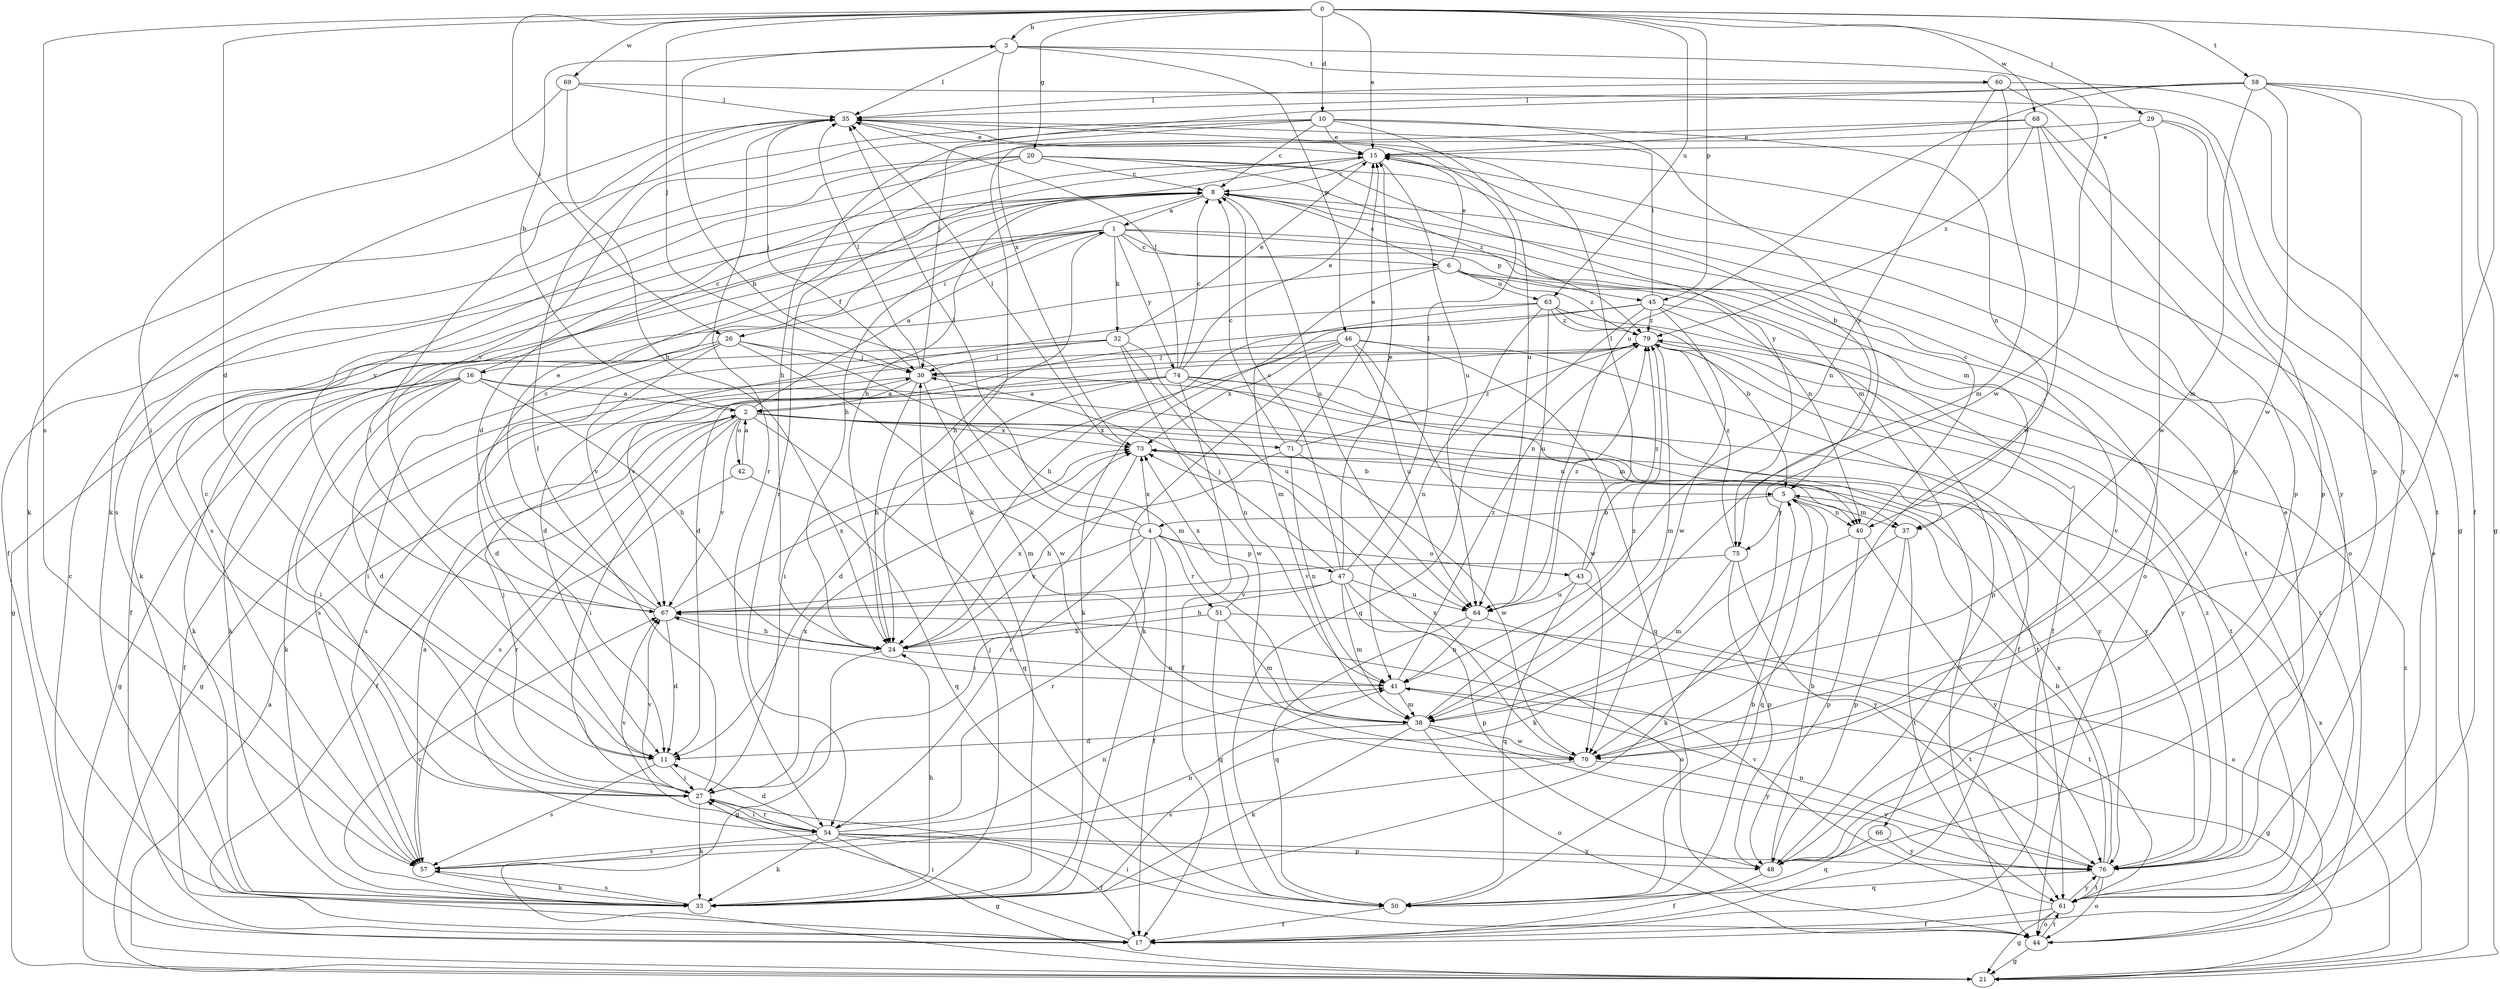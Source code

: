 strict digraph  {
0;
1;
2;
3;
4;
5;
6;
8;
10;
11;
15;
16;
17;
20;
21;
24;
26;
27;
29;
30;
32;
33;
35;
37;
38;
40;
41;
42;
43;
44;
45;
46;
47;
48;
50;
51;
54;
57;
58;
60;
61;
63;
64;
66;
67;
68;
69;
70;
71;
73;
74;
75;
76;
79;
0 -> 3  [label=b];
0 -> 10  [label=d];
0 -> 11  [label=d];
0 -> 15  [label=e];
0 -> 20  [label=g];
0 -> 26  [label=i];
0 -> 29  [label=j];
0 -> 30  [label=j];
0 -> 45  [label=p];
0 -> 57  [label=s];
0 -> 58  [label=t];
0 -> 63  [label=u];
0 -> 68  [label=w];
0 -> 69  [label=w];
0 -> 70  [label=w];
1 -> 6  [label=c];
1 -> 16  [label=f];
1 -> 21  [label=g];
1 -> 24  [label=h];
1 -> 26  [label=i];
1 -> 32  [label=k];
1 -> 33  [label=k];
1 -> 37  [label=m];
1 -> 45  [label=p];
1 -> 66  [label=v];
1 -> 74  [label=y];
2 -> 1  [label=a];
2 -> 3  [label=b];
2 -> 17  [label=f];
2 -> 27  [label=i];
2 -> 37  [label=m];
2 -> 40  [label=n];
2 -> 42  [label=o];
2 -> 50  [label=q];
2 -> 57  [label=s];
2 -> 67  [label=v];
2 -> 71  [label=x];
2 -> 73  [label=x];
3 -> 35  [label=l];
3 -> 46  [label=p];
3 -> 60  [label=t];
3 -> 70  [label=w];
3 -> 73  [label=x];
4 -> 3  [label=b];
4 -> 17  [label=f];
4 -> 27  [label=i];
4 -> 35  [label=l];
4 -> 43  [label=o];
4 -> 47  [label=p];
4 -> 51  [label=r];
4 -> 54  [label=r];
4 -> 67  [label=v];
4 -> 73  [label=x];
5 -> 4  [label=b];
5 -> 37  [label=m];
5 -> 40  [label=n];
5 -> 50  [label=q];
5 -> 75  [label=y];
6 -> 8  [label=c];
6 -> 15  [label=e];
6 -> 17  [label=f];
6 -> 37  [label=m];
6 -> 38  [label=m];
6 -> 40  [label=n];
6 -> 63  [label=u];
6 -> 79  [label=z];
8 -> 1  [label=a];
8 -> 24  [label=h];
8 -> 44  [label=o];
8 -> 57  [label=s];
8 -> 61  [label=t];
8 -> 64  [label=u];
10 -> 8  [label=c];
10 -> 15  [label=e];
10 -> 24  [label=h];
10 -> 33  [label=k];
10 -> 40  [label=n];
10 -> 64  [label=u];
10 -> 67  [label=v];
10 -> 75  [label=y];
11 -> 27  [label=i];
11 -> 35  [label=l];
11 -> 57  [label=s];
15 -> 8  [label=c];
15 -> 24  [label=h];
15 -> 44  [label=o];
15 -> 54  [label=r];
15 -> 64  [label=u];
16 -> 2  [label=a];
16 -> 8  [label=c];
16 -> 11  [label=d];
16 -> 17  [label=f];
16 -> 21  [label=g];
16 -> 24  [label=h];
16 -> 27  [label=i];
16 -> 33  [label=k];
16 -> 40  [label=n];
17 -> 8  [label=c];
17 -> 27  [label=i];
20 -> 5  [label=b];
20 -> 8  [label=c];
20 -> 17  [label=f];
20 -> 57  [label=s];
20 -> 67  [label=v];
20 -> 75  [label=y];
20 -> 79  [label=z];
21 -> 2  [label=a];
21 -> 73  [label=x];
21 -> 79  [label=z];
24 -> 21  [label=g];
24 -> 41  [label=n];
24 -> 73  [label=x];
26 -> 27  [label=i];
26 -> 30  [label=j];
26 -> 33  [label=k];
26 -> 38  [label=m];
26 -> 67  [label=v];
26 -> 70  [label=w];
27 -> 8  [label=c];
27 -> 30  [label=j];
27 -> 33  [label=k];
27 -> 35  [label=l];
27 -> 54  [label=r];
27 -> 67  [label=v];
27 -> 73  [label=x];
29 -> 11  [label=d];
29 -> 15  [label=e];
29 -> 48  [label=p];
29 -> 61  [label=t];
29 -> 70  [label=w];
30 -> 2  [label=a];
30 -> 21  [label=g];
30 -> 24  [label=h];
30 -> 35  [label=l];
30 -> 38  [label=m];
30 -> 76  [label=y];
32 -> 11  [label=d];
32 -> 15  [label=e];
32 -> 30  [label=j];
32 -> 33  [label=k];
32 -> 41  [label=n];
32 -> 64  [label=u];
32 -> 70  [label=w];
33 -> 24  [label=h];
33 -> 30  [label=j];
33 -> 57  [label=s];
33 -> 67  [label=v];
35 -> 15  [label=e];
35 -> 30  [label=j];
35 -> 33  [label=k];
35 -> 54  [label=r];
37 -> 33  [label=k];
37 -> 48  [label=p];
37 -> 61  [label=t];
38 -> 11  [label=d];
38 -> 33  [label=k];
38 -> 44  [label=o];
38 -> 70  [label=w];
38 -> 76  [label=y];
38 -> 79  [label=z];
40 -> 8  [label=c];
40 -> 33  [label=k];
40 -> 48  [label=p];
40 -> 76  [label=y];
41 -> 21  [label=g];
41 -> 38  [label=m];
41 -> 67  [label=v];
41 -> 79  [label=z];
42 -> 2  [label=a];
42 -> 50  [label=q];
42 -> 54  [label=r];
43 -> 35  [label=l];
43 -> 44  [label=o];
43 -> 50  [label=q];
43 -> 64  [label=u];
43 -> 79  [label=z];
44 -> 15  [label=e];
44 -> 21  [label=g];
44 -> 27  [label=i];
44 -> 61  [label=t];
45 -> 11  [label=d];
45 -> 17  [label=f];
45 -> 33  [label=k];
45 -> 35  [label=l];
45 -> 50  [label=q];
45 -> 61  [label=t];
45 -> 70  [label=w];
45 -> 79  [label=z];
46 -> 17  [label=f];
46 -> 27  [label=i];
46 -> 30  [label=j];
46 -> 33  [label=k];
46 -> 50  [label=q];
46 -> 64  [label=u];
46 -> 70  [label=w];
46 -> 73  [label=x];
47 -> 8  [label=c];
47 -> 15  [label=e];
47 -> 24  [label=h];
47 -> 30  [label=j];
47 -> 35  [label=l];
47 -> 38  [label=m];
47 -> 44  [label=o];
47 -> 48  [label=p];
47 -> 64  [label=u];
47 -> 67  [label=v];
48 -> 5  [label=b];
48 -> 17  [label=f];
50 -> 5  [label=b];
50 -> 17  [label=f];
51 -> 24  [label=h];
51 -> 38  [label=m];
51 -> 50  [label=q];
51 -> 61  [label=t];
51 -> 73  [label=x];
54 -> 11  [label=d];
54 -> 17  [label=f];
54 -> 21  [label=g];
54 -> 27  [label=i];
54 -> 33  [label=k];
54 -> 41  [label=n];
54 -> 48  [label=p];
54 -> 57  [label=s];
54 -> 67  [label=v];
54 -> 76  [label=y];
57 -> 2  [label=a];
57 -> 33  [label=k];
57 -> 41  [label=n];
58 -> 17  [label=f];
58 -> 21  [label=g];
58 -> 30  [label=j];
58 -> 35  [label=l];
58 -> 38  [label=m];
58 -> 48  [label=p];
58 -> 64  [label=u];
58 -> 70  [label=w];
60 -> 21  [label=g];
60 -> 35  [label=l];
60 -> 38  [label=m];
60 -> 41  [label=n];
60 -> 48  [label=p];
61 -> 17  [label=f];
61 -> 21  [label=g];
61 -> 44  [label=o];
61 -> 67  [label=v];
61 -> 76  [label=y];
63 -> 5  [label=b];
63 -> 11  [label=d];
63 -> 24  [label=h];
63 -> 41  [label=n];
63 -> 48  [label=p];
63 -> 64  [label=u];
63 -> 79  [label=z];
64 -> 41  [label=n];
64 -> 50  [label=q];
64 -> 61  [label=t];
64 -> 79  [label=z];
66 -> 50  [label=q];
66 -> 76  [label=y];
67 -> 8  [label=c];
67 -> 11  [label=d];
67 -> 15  [label=e];
67 -> 24  [label=h];
67 -> 73  [label=x];
68 -> 15  [label=e];
68 -> 33  [label=k];
68 -> 48  [label=p];
68 -> 70  [label=w];
68 -> 76  [label=y];
68 -> 79  [label=z];
69 -> 24  [label=h];
69 -> 27  [label=i];
69 -> 35  [label=l];
69 -> 76  [label=y];
70 -> 57  [label=s];
70 -> 73  [label=x];
70 -> 76  [label=y];
71 -> 8  [label=c];
71 -> 15  [label=e];
71 -> 24  [label=h];
71 -> 41  [label=n];
71 -> 70  [label=w];
71 -> 79  [label=z];
73 -> 5  [label=b];
73 -> 35  [label=l];
73 -> 54  [label=r];
74 -> 2  [label=a];
74 -> 8  [label=c];
74 -> 11  [label=d];
74 -> 15  [label=e];
74 -> 17  [label=f];
74 -> 35  [label=l];
74 -> 44  [label=o];
74 -> 57  [label=s];
74 -> 61  [label=t];
74 -> 76  [label=y];
75 -> 38  [label=m];
75 -> 48  [label=p];
75 -> 67  [label=v];
75 -> 76  [label=y];
75 -> 79  [label=z];
76 -> 5  [label=b];
76 -> 15  [label=e];
76 -> 41  [label=n];
76 -> 44  [label=o];
76 -> 50  [label=q];
76 -> 61  [label=t];
76 -> 73  [label=x];
76 -> 79  [label=z];
79 -> 30  [label=j];
79 -> 38  [label=m];
79 -> 57  [label=s];
79 -> 61  [label=t];
79 -> 67  [label=v];
79 -> 76  [label=y];
}
